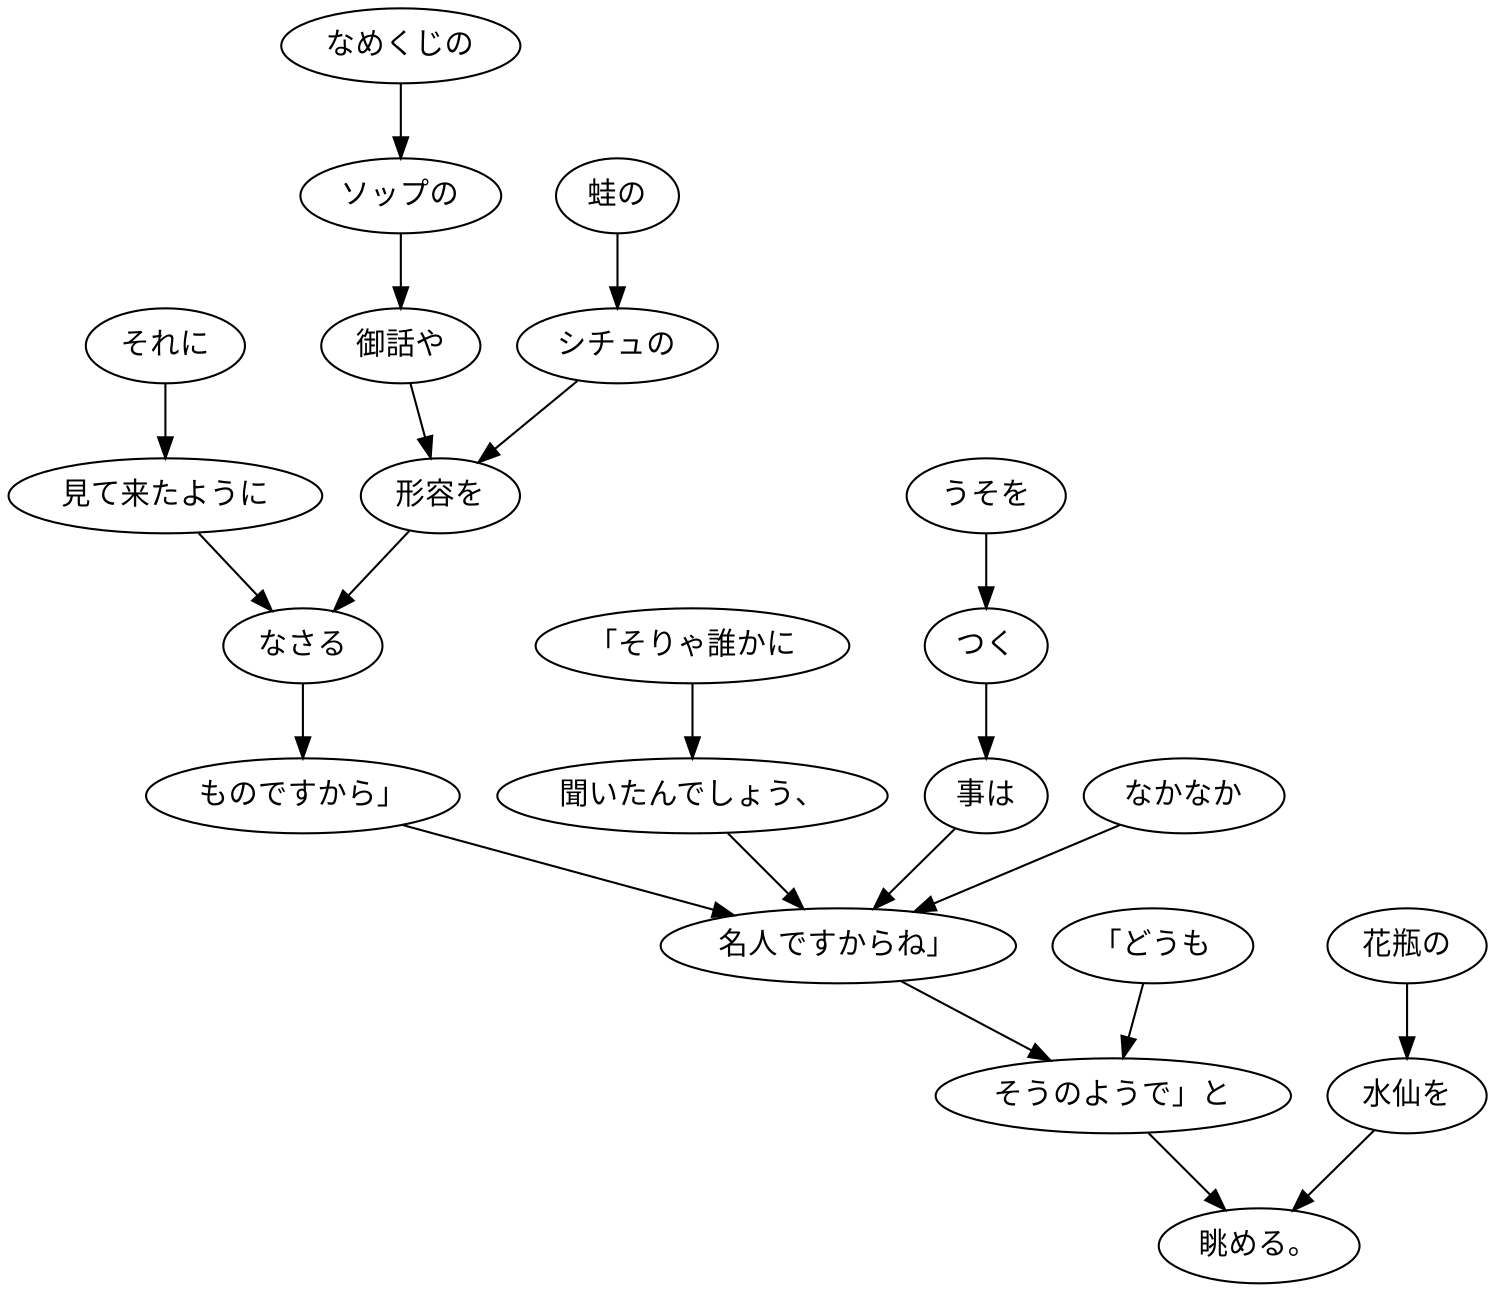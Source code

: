 digraph graph777 {
	node0 [label="それに"];
	node1 [label="見て来たように"];
	node2 [label="なめくじの"];
	node3 [label="ソップの"];
	node4 [label="御話や"];
	node5 [label="蛙の"];
	node6 [label="シチュの"];
	node7 [label="形容を"];
	node8 [label="なさる"];
	node9 [label="ものですから」"];
	node10 [label="「そりゃ誰かに"];
	node11 [label="聞いたんでしょう、"];
	node12 [label="うそを"];
	node13 [label="つく"];
	node14 [label="事は"];
	node15 [label="なかなか"];
	node16 [label="名人ですからね」"];
	node17 [label="「どうも"];
	node18 [label="そうのようで」と"];
	node19 [label="花瓶の"];
	node20 [label="水仙を"];
	node21 [label="眺める。"];
	node0 -> node1;
	node1 -> node8;
	node2 -> node3;
	node3 -> node4;
	node4 -> node7;
	node5 -> node6;
	node6 -> node7;
	node7 -> node8;
	node8 -> node9;
	node9 -> node16;
	node10 -> node11;
	node11 -> node16;
	node12 -> node13;
	node13 -> node14;
	node14 -> node16;
	node15 -> node16;
	node16 -> node18;
	node17 -> node18;
	node18 -> node21;
	node19 -> node20;
	node20 -> node21;
}
